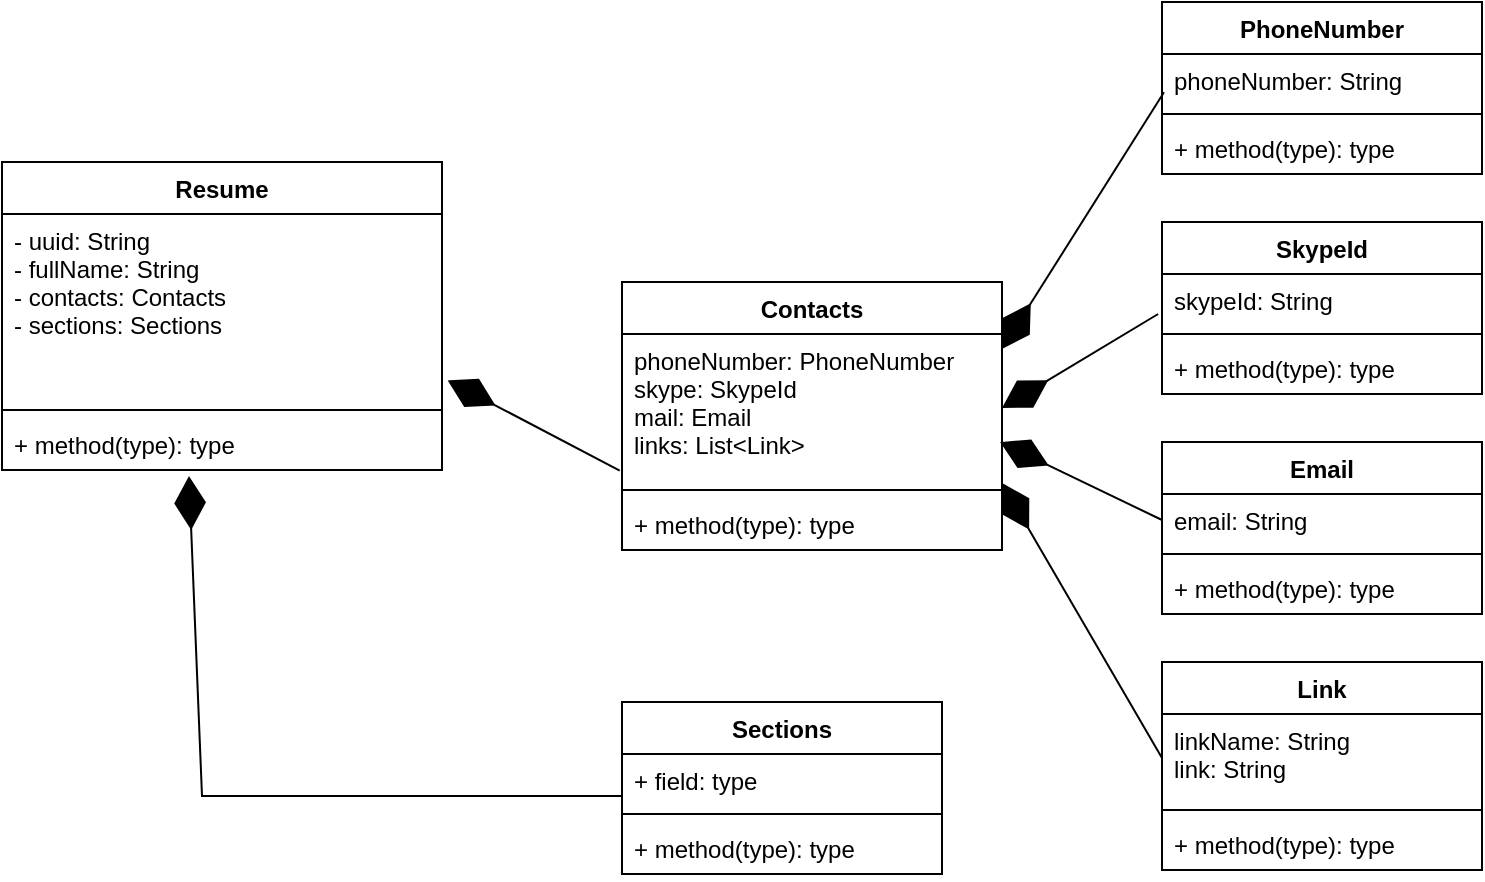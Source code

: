<mxfile version="15.9.6" type="github">
  <diagram id="H2XXT-WdWfryleY7fu1X" name="Page-1">
    <mxGraphModel dx="1360" dy="764" grid="1" gridSize="10" guides="1" tooltips="1" connect="1" arrows="1" fold="1" page="1" pageScale="1" pageWidth="1169" pageHeight="827" math="0" shadow="0">
      <root>
        <mxCell id="0" />
        <mxCell id="1" parent="0" />
        <mxCell id="OPYg37eZWYAAYH3z6QWN-2" value="Resume" style="swimlane;fontStyle=1;align=center;verticalAlign=top;childLayout=stackLayout;horizontal=1;startSize=26;horizontalStack=0;resizeParent=1;resizeParentMax=0;resizeLast=0;collapsible=1;marginBottom=0;" vertex="1" parent="1">
          <mxGeometry x="90" y="90" width="220" height="154" as="geometry" />
        </mxCell>
        <mxCell id="OPYg37eZWYAAYH3z6QWN-3" value="- uuid: String&#xa;- fullName: String&#xa;- contacts: Contacts&#xa;- sections: Sections&#xa;" style="text;strokeColor=none;fillColor=none;align=left;verticalAlign=top;spacingLeft=4;spacingRight=4;overflow=hidden;rotatable=0;points=[[0,0.5],[1,0.5]];portConstraint=eastwest;" vertex="1" parent="OPYg37eZWYAAYH3z6QWN-2">
          <mxGeometry y="26" width="220" height="94" as="geometry" />
        </mxCell>
        <mxCell id="OPYg37eZWYAAYH3z6QWN-4" value="" style="line;strokeWidth=1;fillColor=none;align=left;verticalAlign=middle;spacingTop=-1;spacingLeft=3;spacingRight=3;rotatable=0;labelPosition=right;points=[];portConstraint=eastwest;" vertex="1" parent="OPYg37eZWYAAYH3z6QWN-2">
          <mxGeometry y="120" width="220" height="8" as="geometry" />
        </mxCell>
        <mxCell id="OPYg37eZWYAAYH3z6QWN-5" value="+ method(type): type" style="text;strokeColor=none;fillColor=none;align=left;verticalAlign=top;spacingLeft=4;spacingRight=4;overflow=hidden;rotatable=0;points=[[0,0.5],[1,0.5]];portConstraint=eastwest;" vertex="1" parent="OPYg37eZWYAAYH3z6QWN-2">
          <mxGeometry y="128" width="220" height="26" as="geometry" />
        </mxCell>
        <mxCell id="OPYg37eZWYAAYH3z6QWN-6" value="Contacts" style="swimlane;fontStyle=1;align=center;verticalAlign=top;childLayout=stackLayout;horizontal=1;startSize=26;horizontalStack=0;resizeParent=1;resizeParentMax=0;resizeLast=0;collapsible=1;marginBottom=0;" vertex="1" parent="1">
          <mxGeometry x="400" y="150" width="190" height="134" as="geometry" />
        </mxCell>
        <mxCell id="OPYg37eZWYAAYH3z6QWN-7" value="phoneNumber: PhoneNumber&#xa;skype: SkypeId&#xa;mail: Email&#xa;links: List&lt;Link&gt;&#xa;" style="text;strokeColor=none;fillColor=none;align=left;verticalAlign=top;spacingLeft=4;spacingRight=4;overflow=hidden;rotatable=0;points=[[0,0.5],[1,0.5]];portConstraint=eastwest;" vertex="1" parent="OPYg37eZWYAAYH3z6QWN-6">
          <mxGeometry y="26" width="190" height="74" as="geometry" />
        </mxCell>
        <mxCell id="OPYg37eZWYAAYH3z6QWN-8" value="" style="line;strokeWidth=1;fillColor=none;align=left;verticalAlign=middle;spacingTop=-1;spacingLeft=3;spacingRight=3;rotatable=0;labelPosition=right;points=[];portConstraint=eastwest;" vertex="1" parent="OPYg37eZWYAAYH3z6QWN-6">
          <mxGeometry y="100" width="190" height="8" as="geometry" />
        </mxCell>
        <mxCell id="OPYg37eZWYAAYH3z6QWN-9" value="+ method(type): type" style="text;strokeColor=none;fillColor=none;align=left;verticalAlign=top;spacingLeft=4;spacingRight=4;overflow=hidden;rotatable=0;points=[[0,0.5],[1,0.5]];portConstraint=eastwest;" vertex="1" parent="OPYg37eZWYAAYH3z6QWN-6">
          <mxGeometry y="108" width="190" height="26" as="geometry" />
        </mxCell>
        <mxCell id="OPYg37eZWYAAYH3z6QWN-14" value="Sections" style="swimlane;fontStyle=1;align=center;verticalAlign=top;childLayout=stackLayout;horizontal=1;startSize=26;horizontalStack=0;resizeParent=1;resizeParentMax=0;resizeLast=0;collapsible=1;marginBottom=0;" vertex="1" parent="1">
          <mxGeometry x="400" y="360" width="160" height="86" as="geometry" />
        </mxCell>
        <mxCell id="OPYg37eZWYAAYH3z6QWN-15" value="+ field: type" style="text;strokeColor=none;fillColor=none;align=left;verticalAlign=top;spacingLeft=4;spacingRight=4;overflow=hidden;rotatable=0;points=[[0,0.5],[1,0.5]];portConstraint=eastwest;" vertex="1" parent="OPYg37eZWYAAYH3z6QWN-14">
          <mxGeometry y="26" width="160" height="26" as="geometry" />
        </mxCell>
        <mxCell id="OPYg37eZWYAAYH3z6QWN-16" value="" style="line;strokeWidth=1;fillColor=none;align=left;verticalAlign=middle;spacingTop=-1;spacingLeft=3;spacingRight=3;rotatable=0;labelPosition=right;points=[];portConstraint=eastwest;" vertex="1" parent="OPYg37eZWYAAYH3z6QWN-14">
          <mxGeometry y="52" width="160" height="8" as="geometry" />
        </mxCell>
        <mxCell id="OPYg37eZWYAAYH3z6QWN-17" value="+ method(type): type" style="text;strokeColor=none;fillColor=none;align=left;verticalAlign=top;spacingLeft=4;spacingRight=4;overflow=hidden;rotatable=0;points=[[0,0.5],[1,0.5]];portConstraint=eastwest;" vertex="1" parent="OPYg37eZWYAAYH3z6QWN-14">
          <mxGeometry y="60" width="160" height="26" as="geometry" />
        </mxCell>
        <mxCell id="OPYg37eZWYAAYH3z6QWN-18" value="" style="endArrow=diamondThin;endFill=1;endSize=24;html=1;rounded=0;exitX=0;exitY=0.808;exitDx=0;exitDy=0;exitPerimeter=0;entryX=0.425;entryY=1.115;entryDx=0;entryDy=0;entryPerimeter=0;" edge="1" parent="1" source="OPYg37eZWYAAYH3z6QWN-15" target="OPYg37eZWYAAYH3z6QWN-5">
          <mxGeometry width="160" relative="1" as="geometry">
            <mxPoint x="380" y="420" as="sourcePoint" />
            <mxPoint x="190" y="310" as="targetPoint" />
            <Array as="points">
              <mxPoint x="190" y="407" />
            </Array>
          </mxGeometry>
        </mxCell>
        <mxCell id="OPYg37eZWYAAYH3z6QWN-19" value="" style="endArrow=diamondThin;endFill=1;endSize=24;html=1;rounded=0;entryX=1.013;entryY=0.885;entryDx=0;entryDy=0;entryPerimeter=0;exitX=-0.006;exitY=0.923;exitDx=0;exitDy=0;exitPerimeter=0;" edge="1" parent="1" source="OPYg37eZWYAAYH3z6QWN-7" target="OPYg37eZWYAAYH3z6QWN-3">
          <mxGeometry width="160" relative="1" as="geometry">
            <mxPoint x="300" y="270" as="sourcePoint" />
            <mxPoint x="460" y="270" as="targetPoint" />
          </mxGeometry>
        </mxCell>
        <mxCell id="OPYg37eZWYAAYH3z6QWN-20" value="PhoneNumber" style="swimlane;fontStyle=1;align=center;verticalAlign=top;childLayout=stackLayout;horizontal=1;startSize=26;horizontalStack=0;resizeParent=1;resizeParentMax=0;resizeLast=0;collapsible=1;marginBottom=0;" vertex="1" parent="1">
          <mxGeometry x="670" y="10" width="160" height="86" as="geometry" />
        </mxCell>
        <mxCell id="OPYg37eZWYAAYH3z6QWN-21" value="phoneNumber: String" style="text;strokeColor=none;fillColor=none;align=left;verticalAlign=top;spacingLeft=4;spacingRight=4;overflow=hidden;rotatable=0;points=[[0,0.5],[1,0.5]];portConstraint=eastwest;" vertex="1" parent="OPYg37eZWYAAYH3z6QWN-20">
          <mxGeometry y="26" width="160" height="26" as="geometry" />
        </mxCell>
        <mxCell id="OPYg37eZWYAAYH3z6QWN-22" value="" style="line;strokeWidth=1;fillColor=none;align=left;verticalAlign=middle;spacingTop=-1;spacingLeft=3;spacingRight=3;rotatable=0;labelPosition=right;points=[];portConstraint=eastwest;" vertex="1" parent="OPYg37eZWYAAYH3z6QWN-20">
          <mxGeometry y="52" width="160" height="8" as="geometry" />
        </mxCell>
        <mxCell id="OPYg37eZWYAAYH3z6QWN-23" value="+ method(type): type" style="text;strokeColor=none;fillColor=none;align=left;verticalAlign=top;spacingLeft=4;spacingRight=4;overflow=hidden;rotatable=0;points=[[0,0.5],[1,0.5]];portConstraint=eastwest;" vertex="1" parent="OPYg37eZWYAAYH3z6QWN-20">
          <mxGeometry y="60" width="160" height="26" as="geometry" />
        </mxCell>
        <mxCell id="OPYg37eZWYAAYH3z6QWN-24" value="SkypeId" style="swimlane;fontStyle=1;align=center;verticalAlign=top;childLayout=stackLayout;horizontal=1;startSize=26;horizontalStack=0;resizeParent=1;resizeParentMax=0;resizeLast=0;collapsible=1;marginBottom=0;" vertex="1" parent="1">
          <mxGeometry x="670" y="120" width="160" height="86" as="geometry" />
        </mxCell>
        <mxCell id="OPYg37eZWYAAYH3z6QWN-25" value="skypeId: String" style="text;strokeColor=none;fillColor=none;align=left;verticalAlign=top;spacingLeft=4;spacingRight=4;overflow=hidden;rotatable=0;points=[[0,0.5],[1,0.5]];portConstraint=eastwest;" vertex="1" parent="OPYg37eZWYAAYH3z6QWN-24">
          <mxGeometry y="26" width="160" height="26" as="geometry" />
        </mxCell>
        <mxCell id="OPYg37eZWYAAYH3z6QWN-26" value="" style="line;strokeWidth=1;fillColor=none;align=left;verticalAlign=middle;spacingTop=-1;spacingLeft=3;spacingRight=3;rotatable=0;labelPosition=right;points=[];portConstraint=eastwest;" vertex="1" parent="OPYg37eZWYAAYH3z6QWN-24">
          <mxGeometry y="52" width="160" height="8" as="geometry" />
        </mxCell>
        <mxCell id="OPYg37eZWYAAYH3z6QWN-27" value="+ method(type): type" style="text;strokeColor=none;fillColor=none;align=left;verticalAlign=top;spacingLeft=4;spacingRight=4;overflow=hidden;rotatable=0;points=[[0,0.5],[1,0.5]];portConstraint=eastwest;" vertex="1" parent="OPYg37eZWYAAYH3z6QWN-24">
          <mxGeometry y="60" width="160" height="26" as="geometry" />
        </mxCell>
        <mxCell id="OPYg37eZWYAAYH3z6QWN-29" value="Email" style="swimlane;fontStyle=1;align=center;verticalAlign=top;childLayout=stackLayout;horizontal=1;startSize=26;horizontalStack=0;resizeParent=1;resizeParentMax=0;resizeLast=0;collapsible=1;marginBottom=0;" vertex="1" parent="1">
          <mxGeometry x="670" y="230" width="160" height="86" as="geometry" />
        </mxCell>
        <mxCell id="OPYg37eZWYAAYH3z6QWN-30" value="email: String" style="text;strokeColor=none;fillColor=none;align=left;verticalAlign=top;spacingLeft=4;spacingRight=4;overflow=hidden;rotatable=0;points=[[0,0.5],[1,0.5]];portConstraint=eastwest;" vertex="1" parent="OPYg37eZWYAAYH3z6QWN-29">
          <mxGeometry y="26" width="160" height="26" as="geometry" />
        </mxCell>
        <mxCell id="OPYg37eZWYAAYH3z6QWN-31" value="" style="line;strokeWidth=1;fillColor=none;align=left;verticalAlign=middle;spacingTop=-1;spacingLeft=3;spacingRight=3;rotatable=0;labelPosition=right;points=[];portConstraint=eastwest;" vertex="1" parent="OPYg37eZWYAAYH3z6QWN-29">
          <mxGeometry y="52" width="160" height="8" as="geometry" />
        </mxCell>
        <mxCell id="OPYg37eZWYAAYH3z6QWN-32" value="+ method(type): type" style="text;strokeColor=none;fillColor=none;align=left;verticalAlign=top;spacingLeft=4;spacingRight=4;overflow=hidden;rotatable=0;points=[[0,0.5],[1,0.5]];portConstraint=eastwest;" vertex="1" parent="OPYg37eZWYAAYH3z6QWN-29">
          <mxGeometry y="60" width="160" height="26" as="geometry" />
        </mxCell>
        <mxCell id="OPYg37eZWYAAYH3z6QWN-33" value="Link" style="swimlane;fontStyle=1;align=center;verticalAlign=top;childLayout=stackLayout;horizontal=1;startSize=26;horizontalStack=0;resizeParent=1;resizeParentMax=0;resizeLast=0;collapsible=1;marginBottom=0;" vertex="1" parent="1">
          <mxGeometry x="670" y="340" width="160" height="104" as="geometry" />
        </mxCell>
        <mxCell id="OPYg37eZWYAAYH3z6QWN-34" value="linkName: String&#xa;link: String" style="text;strokeColor=none;fillColor=none;align=left;verticalAlign=top;spacingLeft=4;spacingRight=4;overflow=hidden;rotatable=0;points=[[0,0.5],[1,0.5]];portConstraint=eastwest;" vertex="1" parent="OPYg37eZWYAAYH3z6QWN-33">
          <mxGeometry y="26" width="160" height="44" as="geometry" />
        </mxCell>
        <mxCell id="OPYg37eZWYAAYH3z6QWN-35" value="" style="line;strokeWidth=1;fillColor=none;align=left;verticalAlign=middle;spacingTop=-1;spacingLeft=3;spacingRight=3;rotatable=0;labelPosition=right;points=[];portConstraint=eastwest;" vertex="1" parent="OPYg37eZWYAAYH3z6QWN-33">
          <mxGeometry y="70" width="160" height="8" as="geometry" />
        </mxCell>
        <mxCell id="OPYg37eZWYAAYH3z6QWN-36" value="+ method(type): type" style="text;strokeColor=none;fillColor=none;align=left;verticalAlign=top;spacingLeft=4;spacingRight=4;overflow=hidden;rotatable=0;points=[[0,0.5],[1,0.5]];portConstraint=eastwest;" vertex="1" parent="OPYg37eZWYAAYH3z6QWN-33">
          <mxGeometry y="78" width="160" height="26" as="geometry" />
        </mxCell>
        <mxCell id="OPYg37eZWYAAYH3z6QWN-37" value="" style="endArrow=diamondThin;endFill=1;endSize=24;html=1;rounded=0;entryX=1;entryY=0.25;entryDx=0;entryDy=0;exitX=-0.006;exitY=0.923;exitDx=0;exitDy=0;exitPerimeter=0;" edge="1" parent="1" target="OPYg37eZWYAAYH3z6QWN-6">
          <mxGeometry width="160" relative="1" as="geometry">
            <mxPoint x="671.0" y="55.112" as="sourcePoint" />
            <mxPoint x="585.0" y="10.0" as="targetPoint" />
          </mxGeometry>
        </mxCell>
        <mxCell id="OPYg37eZWYAAYH3z6QWN-38" value="" style="endArrow=diamondThin;endFill=1;endSize=24;html=1;rounded=0;entryX=1;entryY=0.5;entryDx=0;entryDy=0;exitX=-0.012;exitY=0.769;exitDx=0;exitDy=0;exitPerimeter=0;" edge="1" parent="1" source="OPYg37eZWYAAYH3z6QWN-25" target="OPYg37eZWYAAYH3z6QWN-7">
          <mxGeometry width="160" relative="1" as="geometry">
            <mxPoint x="625" y="510.002" as="sourcePoint" />
            <mxPoint x="544" y="638.39" as="targetPoint" />
          </mxGeometry>
        </mxCell>
        <mxCell id="OPYg37eZWYAAYH3z6QWN-39" value="" style="endArrow=diamondThin;endFill=1;endSize=24;html=1;rounded=0;entryX=0.995;entryY=0.73;entryDx=0;entryDy=0;exitX=0;exitY=0.5;exitDx=0;exitDy=0;entryPerimeter=0;" edge="1" parent="1" source="OPYg37eZWYAAYH3z6QWN-30" target="OPYg37eZWYAAYH3z6QWN-7">
          <mxGeometry width="160" relative="1" as="geometry">
            <mxPoint x="648.08" y="316.004" as="sourcePoint" />
            <mxPoint x="570" y="363.01" as="targetPoint" />
          </mxGeometry>
        </mxCell>
        <mxCell id="OPYg37eZWYAAYH3z6QWN-40" value="" style="endArrow=diamondThin;endFill=1;endSize=24;html=1;rounded=0;entryX=1;entryY=0.75;entryDx=0;entryDy=0;exitX=0;exitY=0.5;exitDx=0;exitDy=0;" edge="1" parent="1" source="OPYg37eZWYAAYH3z6QWN-34" target="OPYg37eZWYAAYH3z6QWN-6">
          <mxGeometry width="160" relative="1" as="geometry">
            <mxPoint x="665.95" y="388.98" as="sourcePoint" />
            <mxPoint x="585" y="350" as="targetPoint" />
          </mxGeometry>
        </mxCell>
      </root>
    </mxGraphModel>
  </diagram>
</mxfile>
